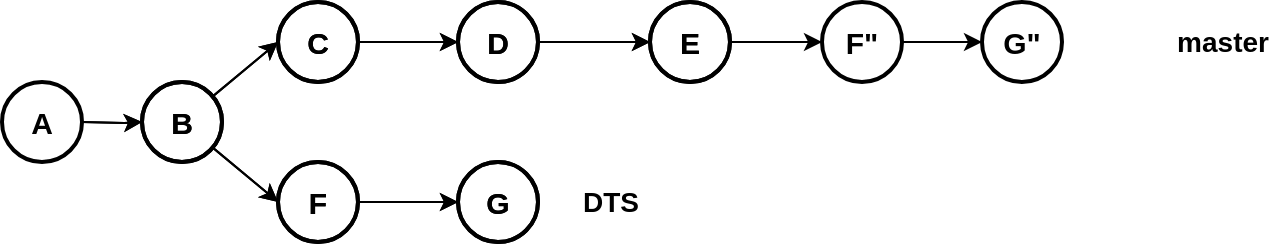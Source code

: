 <mxfile version="13.10.0" type="embed">
    <diagram id="29kbRAlh68MggSC3cW_3" name="Page-1">
        <mxGraphModel dx="1025" dy="455" grid="1" gridSize="10" guides="1" tooltips="1" connect="1" arrows="1" fold="1" page="1" pageScale="1" pageWidth="827" pageHeight="1169" background="#ffffff" math="0" shadow="0">
            <root>
                <mxCell id="0"/>
                <mxCell id="1" parent="0"/>
                <mxCell id="10" value="" style="edgeStyle=orthogonalEdgeStyle;rounded=0;orthogonalLoop=1;jettySize=auto;html=1;fontColor=#000000;strokeColor=#000000;" parent="1" target="8" edge="1">
                    <mxGeometry relative="1" as="geometry">
                        <mxPoint x="130" y="141" as="sourcePoint"/>
                    </mxGeometry>
                </mxCell>
                <mxCell id="15" value="" style="edgeStyle=none;rounded=0;orthogonalLoop=1;jettySize=auto;html=1;strokeColor=#000000;fontColor=#000000;" parent="1" source="4" target="7" edge="1">
                    <mxGeometry relative="1" as="geometry"/>
                </mxCell>
                <mxCell id="4" value="&lt;font size=&quot;1&quot;&gt;&lt;b style=&quot;font-size: 15px&quot;&gt;F&lt;/b&gt;&lt;/font&gt;" style="ellipse;whiteSpace=wrap;html=1;fillColor=none;strokeColor=#000000;strokeWidth=2;fontColor=#000000;" parent="1" vertex="1">
                    <mxGeometry x="228" y="161" width="40" height="40" as="geometry"/>
                </mxCell>
                <mxCell id="13" style="edgeStyle=none;rounded=0;orthogonalLoop=1;jettySize=auto;html=1;strokeColor=#000000;fontColor=#000000;" parent="1" source="5" target="6" edge="1">
                    <mxGeometry relative="1" as="geometry"/>
                </mxCell>
                <mxCell id="5" value="&lt;font size=&quot;1&quot;&gt;&lt;b style=&quot;font-size: 15px&quot;&gt;C&lt;/b&gt;&lt;/font&gt;" style="ellipse;whiteSpace=wrap;html=1;fillColor=none;strokeColor=#000000;strokeWidth=2;fontColor=#000000;" parent="1" vertex="1">
                    <mxGeometry x="228" y="81" width="40" height="40" as="geometry"/>
                </mxCell>
                <mxCell id="14" value="" style="edgeStyle=none;rounded=0;orthogonalLoop=1;jettySize=auto;html=1;strokeColor=#000000;fontColor=#000000;" parent="1" source="6" target="9" edge="1">
                    <mxGeometry relative="1" as="geometry"/>
                </mxCell>
                <mxCell id="6" value="&lt;font size=&quot;1&quot;&gt;&lt;b style=&quot;font-size: 15px&quot;&gt;D&lt;/b&gt;&lt;/font&gt;" style="ellipse;whiteSpace=wrap;html=1;fillColor=none;strokeColor=#000000;strokeWidth=2;fontColor=#000000;" parent="1" vertex="1">
                    <mxGeometry x="318" y="81" width="40" height="40" as="geometry"/>
                </mxCell>
                <mxCell id="7" value="&lt;font size=&quot;1&quot;&gt;&lt;b style=&quot;font-size: 15px&quot;&gt;G&lt;/b&gt;&lt;/font&gt;" style="ellipse;whiteSpace=wrap;html=1;fillColor=none;strokeColor=#000000;strokeWidth=2;fontColor=#000000;" parent="1" vertex="1">
                    <mxGeometry x="318" y="161" width="40" height="40" as="geometry"/>
                </mxCell>
                <mxCell id="11" style="rounded=0;orthogonalLoop=1;jettySize=auto;html=1;entryX=0;entryY=0.5;entryDx=0;entryDy=0;strokeColor=#000000;fontColor=#000000;" parent="1" source="8" target="5" edge="1">
                    <mxGeometry relative="1" as="geometry"/>
                </mxCell>
                <mxCell id="12" style="edgeStyle=none;rounded=0;orthogonalLoop=1;jettySize=auto;html=1;strokeColor=#000000;fontColor=#000000;entryX=0;entryY=0.5;entryDx=0;entryDy=0;" parent="1" source="8" target="4" edge="1">
                    <mxGeometry relative="1" as="geometry">
                        <mxPoint x="220" y="181" as="targetPoint"/>
                    </mxGeometry>
                </mxCell>
                <mxCell id="8" value="&lt;span style=&quot;font-size: 15px&quot;&gt;&lt;b&gt;B&lt;/b&gt;&lt;/span&gt;" style="ellipse;whiteSpace=wrap;html=1;fillColor=none;strokeColor=#000000;strokeWidth=2;fontColor=#000000;" parent="1" vertex="1">
                    <mxGeometry x="160" y="121" width="40" height="40" as="geometry"/>
                </mxCell>
                <mxCell id="9" value="&lt;font size=&quot;1&quot;&gt;&lt;b style=&quot;font-size: 15px&quot;&gt;E&lt;/b&gt;&lt;/font&gt;" style="ellipse;whiteSpace=wrap;html=1;fillColor=none;strokeColor=#000000;strokeWidth=2;fontColor=#000000;" parent="1" vertex="1">
                    <mxGeometry x="414" y="81" width="40" height="40" as="geometry"/>
                </mxCell>
                <mxCell id="17" value="&lt;font size=&quot;1&quot;&gt;&lt;b style=&quot;font-size: 15px&quot;&gt;A&lt;/b&gt;&lt;/font&gt;" style="ellipse;whiteSpace=wrap;html=1;fillColor=none;strokeColor=#000000;strokeWidth=2;fontColor=#000000;" parent="1" vertex="1">
                    <mxGeometry x="90" y="121" width="40" height="40" as="geometry"/>
                </mxCell>
                <mxCell id="18" value="" style="edgeStyle=orthogonalEdgeStyle;rounded=0;orthogonalLoop=1;jettySize=auto;html=1;fontColor=#000000;strokeColor=#000000;" parent="1" target="29" edge="1">
                    <mxGeometry relative="1" as="geometry">
                        <mxPoint x="130" y="141" as="sourcePoint"/>
                    </mxGeometry>
                </mxCell>
                <mxCell id="20" value="" style="edgeStyle=none;rounded=0;orthogonalLoop=1;jettySize=auto;html=1;strokeColor=#000000;fontColor=#000000;" parent="1" source="21" target="26" edge="1">
                    <mxGeometry relative="1" as="geometry"/>
                </mxCell>
                <mxCell id="21" value="&lt;font size=&quot;1&quot;&gt;&lt;b style=&quot;font-size: 15px&quot;&gt;F&lt;/b&gt;&lt;/font&gt;" style="ellipse;whiteSpace=wrap;html=1;fillColor=none;strokeColor=#000000;strokeWidth=2;fontColor=#000000;" parent="1" vertex="1">
                    <mxGeometry x="228" y="161" width="40" height="40" as="geometry"/>
                </mxCell>
                <mxCell id="22" style="edgeStyle=none;rounded=0;orthogonalLoop=1;jettySize=auto;html=1;strokeColor=#000000;fontColor=#000000;" parent="1" source="23" target="25" edge="1">
                    <mxGeometry relative="1" as="geometry"/>
                </mxCell>
                <mxCell id="23" value="&lt;font size=&quot;1&quot;&gt;&lt;b style=&quot;font-size: 15px&quot;&gt;C&lt;/b&gt;&lt;/font&gt;" style="ellipse;whiteSpace=wrap;html=1;fillColor=none;strokeColor=#000000;strokeWidth=2;fontColor=#000000;" parent="1" vertex="1">
                    <mxGeometry x="228" y="81" width="40" height="40" as="geometry"/>
                </mxCell>
                <mxCell id="24" value="" style="edgeStyle=none;rounded=0;orthogonalLoop=1;jettySize=auto;html=1;strokeColor=#000000;fontColor=#000000;" parent="1" source="25" target="30" edge="1">
                    <mxGeometry relative="1" as="geometry"/>
                </mxCell>
                <mxCell id="25" value="&lt;font size=&quot;1&quot;&gt;&lt;b style=&quot;font-size: 15px&quot;&gt;D&lt;/b&gt;&lt;/font&gt;" style="ellipse;whiteSpace=wrap;html=1;fillColor=none;strokeColor=#000000;strokeWidth=2;fontColor=#000000;" parent="1" vertex="1">
                    <mxGeometry x="318" y="81" width="40" height="40" as="geometry"/>
                </mxCell>
                <mxCell id="26" value="&lt;font size=&quot;1&quot;&gt;&lt;b style=&quot;font-size: 15px&quot;&gt;G&lt;/b&gt;&lt;/font&gt;" style="ellipse;whiteSpace=wrap;html=1;fillColor=none;strokeColor=#000000;strokeWidth=2;fontColor=#000000;" parent="1" vertex="1">
                    <mxGeometry x="318" y="161" width="40" height="40" as="geometry"/>
                </mxCell>
                <mxCell id="27" style="rounded=0;orthogonalLoop=1;jettySize=auto;html=1;entryX=0;entryY=0.5;entryDx=0;entryDy=0;strokeColor=#000000;fontColor=#000000;" parent="1" source="29" target="23" edge="1">
                    <mxGeometry relative="1" as="geometry"/>
                </mxCell>
                <mxCell id="28" style="edgeStyle=none;rounded=0;orthogonalLoop=1;jettySize=auto;html=1;strokeColor=#000000;fontColor=#000000;entryX=0;entryY=0.5;entryDx=0;entryDy=0;" parent="1" source="29" target="21" edge="1">
                    <mxGeometry relative="1" as="geometry">
                        <mxPoint x="220" y="181" as="targetPoint"/>
                    </mxGeometry>
                </mxCell>
                <mxCell id="29" value="&lt;span style=&quot;font-size: 15px&quot;&gt;&lt;b&gt;B&lt;/b&gt;&lt;/span&gt;" style="ellipse;whiteSpace=wrap;html=1;fillColor=none;strokeColor=#000000;strokeWidth=2;fontColor=#000000;" parent="1" vertex="1">
                    <mxGeometry x="160" y="121" width="40" height="40" as="geometry"/>
                </mxCell>
                <mxCell id="35" style="edgeStyle=orthogonalEdgeStyle;rounded=0;orthogonalLoop=1;jettySize=auto;html=1;exitX=1;exitY=0.5;exitDx=0;exitDy=0;entryX=0;entryY=0.5;entryDx=0;entryDy=0;strokeColor=#000000;" edge="1" parent="1" source="30" target="34">
                    <mxGeometry relative="1" as="geometry"/>
                </mxCell>
                <mxCell id="30" value="&lt;font size=&quot;1&quot;&gt;&lt;b style=&quot;font-size: 15px&quot;&gt;E&lt;/b&gt;&lt;/font&gt;" style="ellipse;whiteSpace=wrap;html=1;fillColor=none;strokeColor=#000000;strokeWidth=2;fontColor=#000000;" parent="1" vertex="1">
                    <mxGeometry x="414" y="81" width="40" height="40" as="geometry"/>
                </mxCell>
                <mxCell id="31" value="&lt;font color=&quot;#000000&quot; style=&quot;font-size: 14px;&quot;&gt;master&lt;/font&gt;" style="text;html=1;align=center;verticalAlign=middle;resizable=0;points=[];autosize=1;fontSize=14;fontStyle=1" parent="1" vertex="1">
                    <mxGeometry x="670" y="91" width="60" height="20" as="geometry"/>
                </mxCell>
                <mxCell id="32" value="&lt;font color=&quot;#000000&quot; style=&quot;font-size: 14px&quot;&gt;DTS&lt;/font&gt;" style="text;html=1;align=center;verticalAlign=middle;resizable=0;points=[];autosize=1;fontSize=14;fontStyle=1" parent="1" vertex="1">
                    <mxGeometry x="374" y="171" width="40" height="20" as="geometry"/>
                </mxCell>
                <mxCell id="33" value="&lt;font size=&quot;1&quot;&gt;&lt;b style=&quot;font-size: 15px&quot;&gt;G&quot;&lt;/b&gt;&lt;/font&gt;" style="ellipse;whiteSpace=wrap;html=1;fillColor=none;strokeColor=#000000;strokeWidth=2;fontColor=#000000;" vertex="1" parent="1">
                    <mxGeometry x="580" y="81" width="40" height="40" as="geometry"/>
                </mxCell>
                <mxCell id="36" value="" style="edgeStyle=orthogonalEdgeStyle;rounded=0;orthogonalLoop=1;jettySize=auto;html=1;strokeColor=#000000;" edge="1" parent="1" source="34" target="33">
                    <mxGeometry relative="1" as="geometry"/>
                </mxCell>
                <mxCell id="34" value="&lt;font size=&quot;1&quot;&gt;&lt;b style=&quot;font-size: 15px&quot;&gt;F&quot;&lt;/b&gt;&lt;/font&gt;" style="ellipse;whiteSpace=wrap;html=1;fillColor=none;strokeColor=#000000;strokeWidth=2;fontColor=#000000;" vertex="1" parent="1">
                    <mxGeometry x="500" y="81" width="40" height="40" as="geometry"/>
                </mxCell>
            </root>
        </mxGraphModel>
    </diagram>
</mxfile>